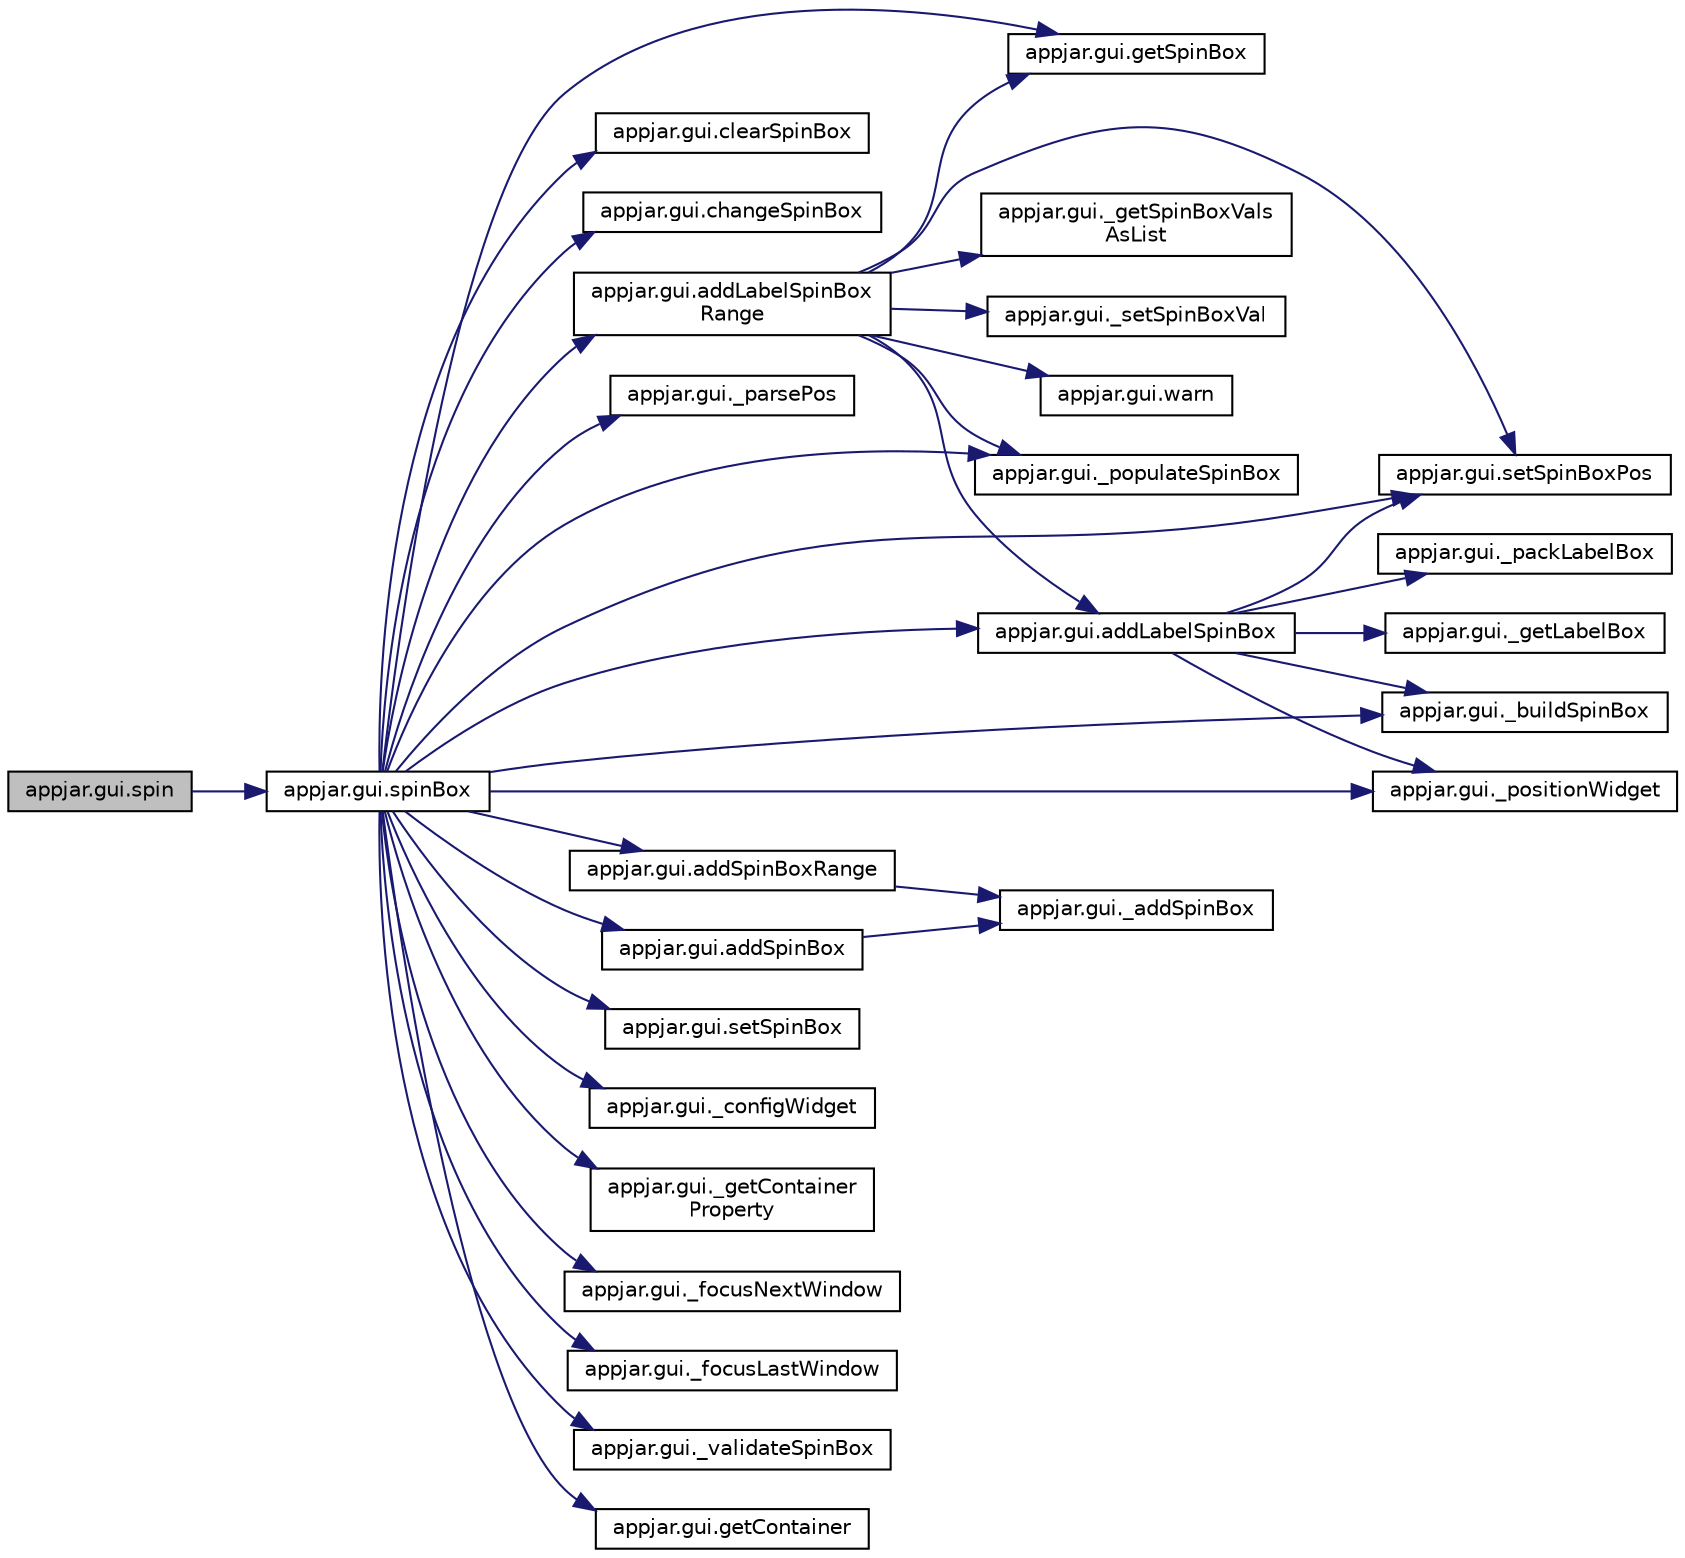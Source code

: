 digraph "appjar.gui.spin"
{
  edge [fontname="Helvetica",fontsize="10",labelfontname="Helvetica",labelfontsize="10"];
  node [fontname="Helvetica",fontsize="10",shape=record];
  rankdir="LR";
  Node1990 [label="appjar.gui.spin",height=0.2,width=0.4,color="black", fillcolor="grey75", style="filled", fontcolor="black"];
  Node1990 -> Node1991 [color="midnightblue",fontsize="10",style="solid",fontname="Helvetica"];
  Node1991 [label="appjar.gui.spinBox",height=0.2,width=0.4,color="black", fillcolor="white", style="filled",URL="$classappjar_1_1gui.html#a0f0bbd7063c1509a99084ff40f323d83"];
  Node1991 -> Node1992 [color="midnightblue",fontsize="10",style="solid",fontname="Helvetica"];
  Node1992 [label="appjar.gui.setSpinBoxPos",height=0.2,width=0.4,color="black", fillcolor="white", style="filled",URL="$classappjar_1_1gui.html#a42b28c16adb33d8ec3e10cb1cecff1ec"];
  Node1991 -> Node1993 [color="midnightblue",fontsize="10",style="solid",fontname="Helvetica"];
  Node1993 [label="appjar.gui.clearSpinBox",height=0.2,width=0.4,color="black", fillcolor="white", style="filled",URL="$classappjar_1_1gui.html#a0cf6bcc6b3fa9ca259ac86e9bf2f537f"];
  Node1991 -> Node1994 [color="midnightblue",fontsize="10",style="solid",fontname="Helvetica"];
  Node1994 [label="appjar.gui.changeSpinBox",height=0.2,width=0.4,color="black", fillcolor="white", style="filled",URL="$classappjar_1_1gui.html#a0227ca829db3cfbc677fcd2097eba074"];
  Node1991 -> Node1995 [color="midnightblue",fontsize="10",style="solid",fontname="Helvetica"];
  Node1995 [label="appjar.gui.getSpinBox",height=0.2,width=0.4,color="black", fillcolor="white", style="filled",URL="$classappjar_1_1gui.html#ace16eab8992ee9bc4ea54f0e77542c7a"];
  Node1991 -> Node1996 [color="midnightblue",fontsize="10",style="solid",fontname="Helvetica"];
  Node1996 [label="appjar.gui._parsePos",height=0.2,width=0.4,color="black", fillcolor="white", style="filled",URL="$classappjar_1_1gui.html#a8174359ccd50269f6c9f63f00cbb9d7e",tooltip="FUNCTIONS for labels. "];
  Node1991 -> Node1997 [color="midnightblue",fontsize="10",style="solid",fontname="Helvetica"];
  Node1997 [label="appjar.gui.addLabelSpinBox\lRange",height=0.2,width=0.4,color="black", fillcolor="white", style="filled",URL="$classappjar_1_1gui.html#af6f7f43041b9da75c011fdbbe5b604e7"];
  Node1997 -> Node1998 [color="midnightblue",fontsize="10",style="solid",fontname="Helvetica"];
  Node1998 [label="appjar.gui.addLabelSpinBox",height=0.2,width=0.4,color="black", fillcolor="white", style="filled",URL="$classappjar_1_1gui.html#a4c665fc9921dff98bdabeff571edc32f"];
  Node1998 -> Node1999 [color="midnightblue",fontsize="10",style="solid",fontname="Helvetica"];
  Node1999 [label="appjar.gui._getLabelBox",height=0.2,width=0.4,color="black", fillcolor="white", style="filled",URL="$classappjar_1_1gui.html#a51c5eb87c3f9da1969b45f5831a62f16",tooltip="LabelBox Functions. "];
  Node1998 -> Node2000 [color="midnightblue",fontsize="10",style="solid",fontname="Helvetica"];
  Node2000 [label="appjar.gui._buildSpinBox",height=0.2,width=0.4,color="black", fillcolor="white", style="filled",URL="$classappjar_1_1gui.html#ae689429f4c743ddb2fb0cfc04cec8e63"];
  Node1998 -> Node2001 [color="midnightblue",fontsize="10",style="solid",fontname="Helvetica"];
  Node2001 [label="appjar.gui._packLabelBox",height=0.2,width=0.4,color="black", fillcolor="white", style="filled",URL="$classappjar_1_1gui.html#ad73cb453be128eb9e03b05ba5dff1480"];
  Node1998 -> Node2002 [color="midnightblue",fontsize="10",style="solid",fontname="Helvetica"];
  Node2002 [label="appjar.gui._positionWidget",height=0.2,width=0.4,color="black", fillcolor="white", style="filled",URL="$classappjar_1_1gui.html#a073b1298767aeb92dd77b77cb6000e8c"];
  Node1998 -> Node1992 [color="midnightblue",fontsize="10",style="solid",fontname="Helvetica"];
  Node1997 -> Node1995 [color="midnightblue",fontsize="10",style="solid",fontname="Helvetica"];
  Node1997 -> Node2003 [color="midnightblue",fontsize="10",style="solid",fontname="Helvetica"];
  Node2003 [label="appjar.gui._getSpinBoxVals\lAsList",height=0.2,width=0.4,color="black", fillcolor="white", style="filled",URL="$classappjar_1_1gui.html#a2b08af9d485e94ddae9eeb975386bb68"];
  Node1997 -> Node2004 [color="midnightblue",fontsize="10",style="solid",fontname="Helvetica"];
  Node2004 [label="appjar.gui._setSpinBoxVal",height=0.2,width=0.4,color="black", fillcolor="white", style="filled",URL="$classappjar_1_1gui.html#ac2631dab8fa374bbf83059f4a8aec657"];
  Node1997 -> Node1992 [color="midnightblue",fontsize="10",style="solid",fontname="Helvetica"];
  Node1997 -> Node2005 [color="midnightblue",fontsize="10",style="solid",fontname="Helvetica"];
  Node2005 [label="appjar.gui.warn",height=0.2,width=0.4,color="black", fillcolor="white", style="filled",URL="$classappjar_1_1gui.html#a3ab0139430263b1913b4078cf34e7098"];
  Node1997 -> Node2006 [color="midnightblue",fontsize="10",style="solid",fontname="Helvetica"];
  Node2006 [label="appjar.gui._populateSpinBox",height=0.2,width=0.4,color="black", fillcolor="white", style="filled",URL="$classappjar_1_1gui.html#a9c852c54e77fa5ff4b940a3358040a26"];
  Node1991 -> Node2007 [color="midnightblue",fontsize="10",style="solid",fontname="Helvetica"];
  Node2007 [label="appjar.gui.addSpinBoxRange",height=0.2,width=0.4,color="black", fillcolor="white", style="filled",URL="$classappjar_1_1gui.html#a315791f6959af7a09c481e2526956efa"];
  Node2007 -> Node2008 [color="midnightblue",fontsize="10",style="solid",fontname="Helvetica"];
  Node2008 [label="appjar.gui._addSpinBox",height=0.2,width=0.4,color="black", fillcolor="white", style="filled",URL="$classappjar_1_1gui.html#a1ca36935d3cd457cc59febfda81a2c53"];
  Node1991 -> Node1998 [color="midnightblue",fontsize="10",style="solid",fontname="Helvetica"];
  Node1991 -> Node2009 [color="midnightblue",fontsize="10",style="solid",fontname="Helvetica"];
  Node2009 [label="appjar.gui.addSpinBox",height=0.2,width=0.4,color="black", fillcolor="white", style="filled",URL="$classappjar_1_1gui.html#a9284aafc1204e8650229c8aea2965da3"];
  Node2009 -> Node2008 [color="midnightblue",fontsize="10",style="solid",fontname="Helvetica"];
  Node1991 -> Node2010 [color="midnightblue",fontsize="10",style="solid",fontname="Helvetica"];
  Node2010 [label="appjar.gui.setSpinBox",height=0.2,width=0.4,color="black", fillcolor="white", style="filled",URL="$classappjar_1_1gui.html#a4e40a3369cd32a82b0cec0f7ea7c56d0"];
  Node1991 -> Node2011 [color="midnightblue",fontsize="10",style="solid",fontname="Helvetica"];
  Node2011 [label="appjar.gui._configWidget",height=0.2,width=0.4,color="black", fillcolor="white", style="filled",URL="$classappjar_1_1gui.html#ac54e9af2a9e7a18f87f0ffafbd156353"];
  Node1991 -> Node2012 [color="midnightblue",fontsize="10",style="solid",fontname="Helvetica"];
  Node2012 [label="appjar.gui._getContainer\lProperty",height=0.2,width=0.4,color="black", fillcolor="white", style="filled",URL="$classappjar_1_1gui.html#aa5d65e2282cfbe0a4b963b369e7d4e51"];
  Node1991 -> Node2013 [color="midnightblue",fontsize="10",style="solid",fontname="Helvetica"];
  Node2013 [label="appjar.gui._focusNextWindow",height=0.2,width=0.4,color="black", fillcolor="white", style="filled",URL="$classappjar_1_1gui.html#af1013a2aaf36e20a16b24bfb0ae1467e",tooltip="functions to deal with tabbing and right clicking "];
  Node1991 -> Node2014 [color="midnightblue",fontsize="10",style="solid",fontname="Helvetica"];
  Node2014 [label="appjar.gui._focusLastWindow",height=0.2,width=0.4,color="black", fillcolor="white", style="filled",URL="$classappjar_1_1gui.html#a2a2f229d0e144559cebcf66ff720ada5"];
  Node1991 -> Node2006 [color="midnightblue",fontsize="10",style="solid",fontname="Helvetica"];
  Node1991 -> Node2015 [color="midnightblue",fontsize="10",style="solid",fontname="Helvetica"];
  Node2015 [label="appjar.gui._validateSpinBox",height=0.2,width=0.4,color="black", fillcolor="white", style="filled",URL="$classappjar_1_1gui.html#a73369b1105de7698e63e45af745ec6c4"];
  Node1991 -> Node2000 [color="midnightblue",fontsize="10",style="solid",fontname="Helvetica"];
  Node1991 -> Node2016 [color="midnightblue",fontsize="10",style="solid",fontname="Helvetica"];
  Node2016 [label="appjar.gui.getContainer",height=0.2,width=0.4,color="black", fillcolor="white", style="filled",URL="$classappjar_1_1gui.html#a2e8ea27bae5f6758257be218c8279b56"];
  Node1991 -> Node2002 [color="midnightblue",fontsize="10",style="solid",fontname="Helvetica"];
}
